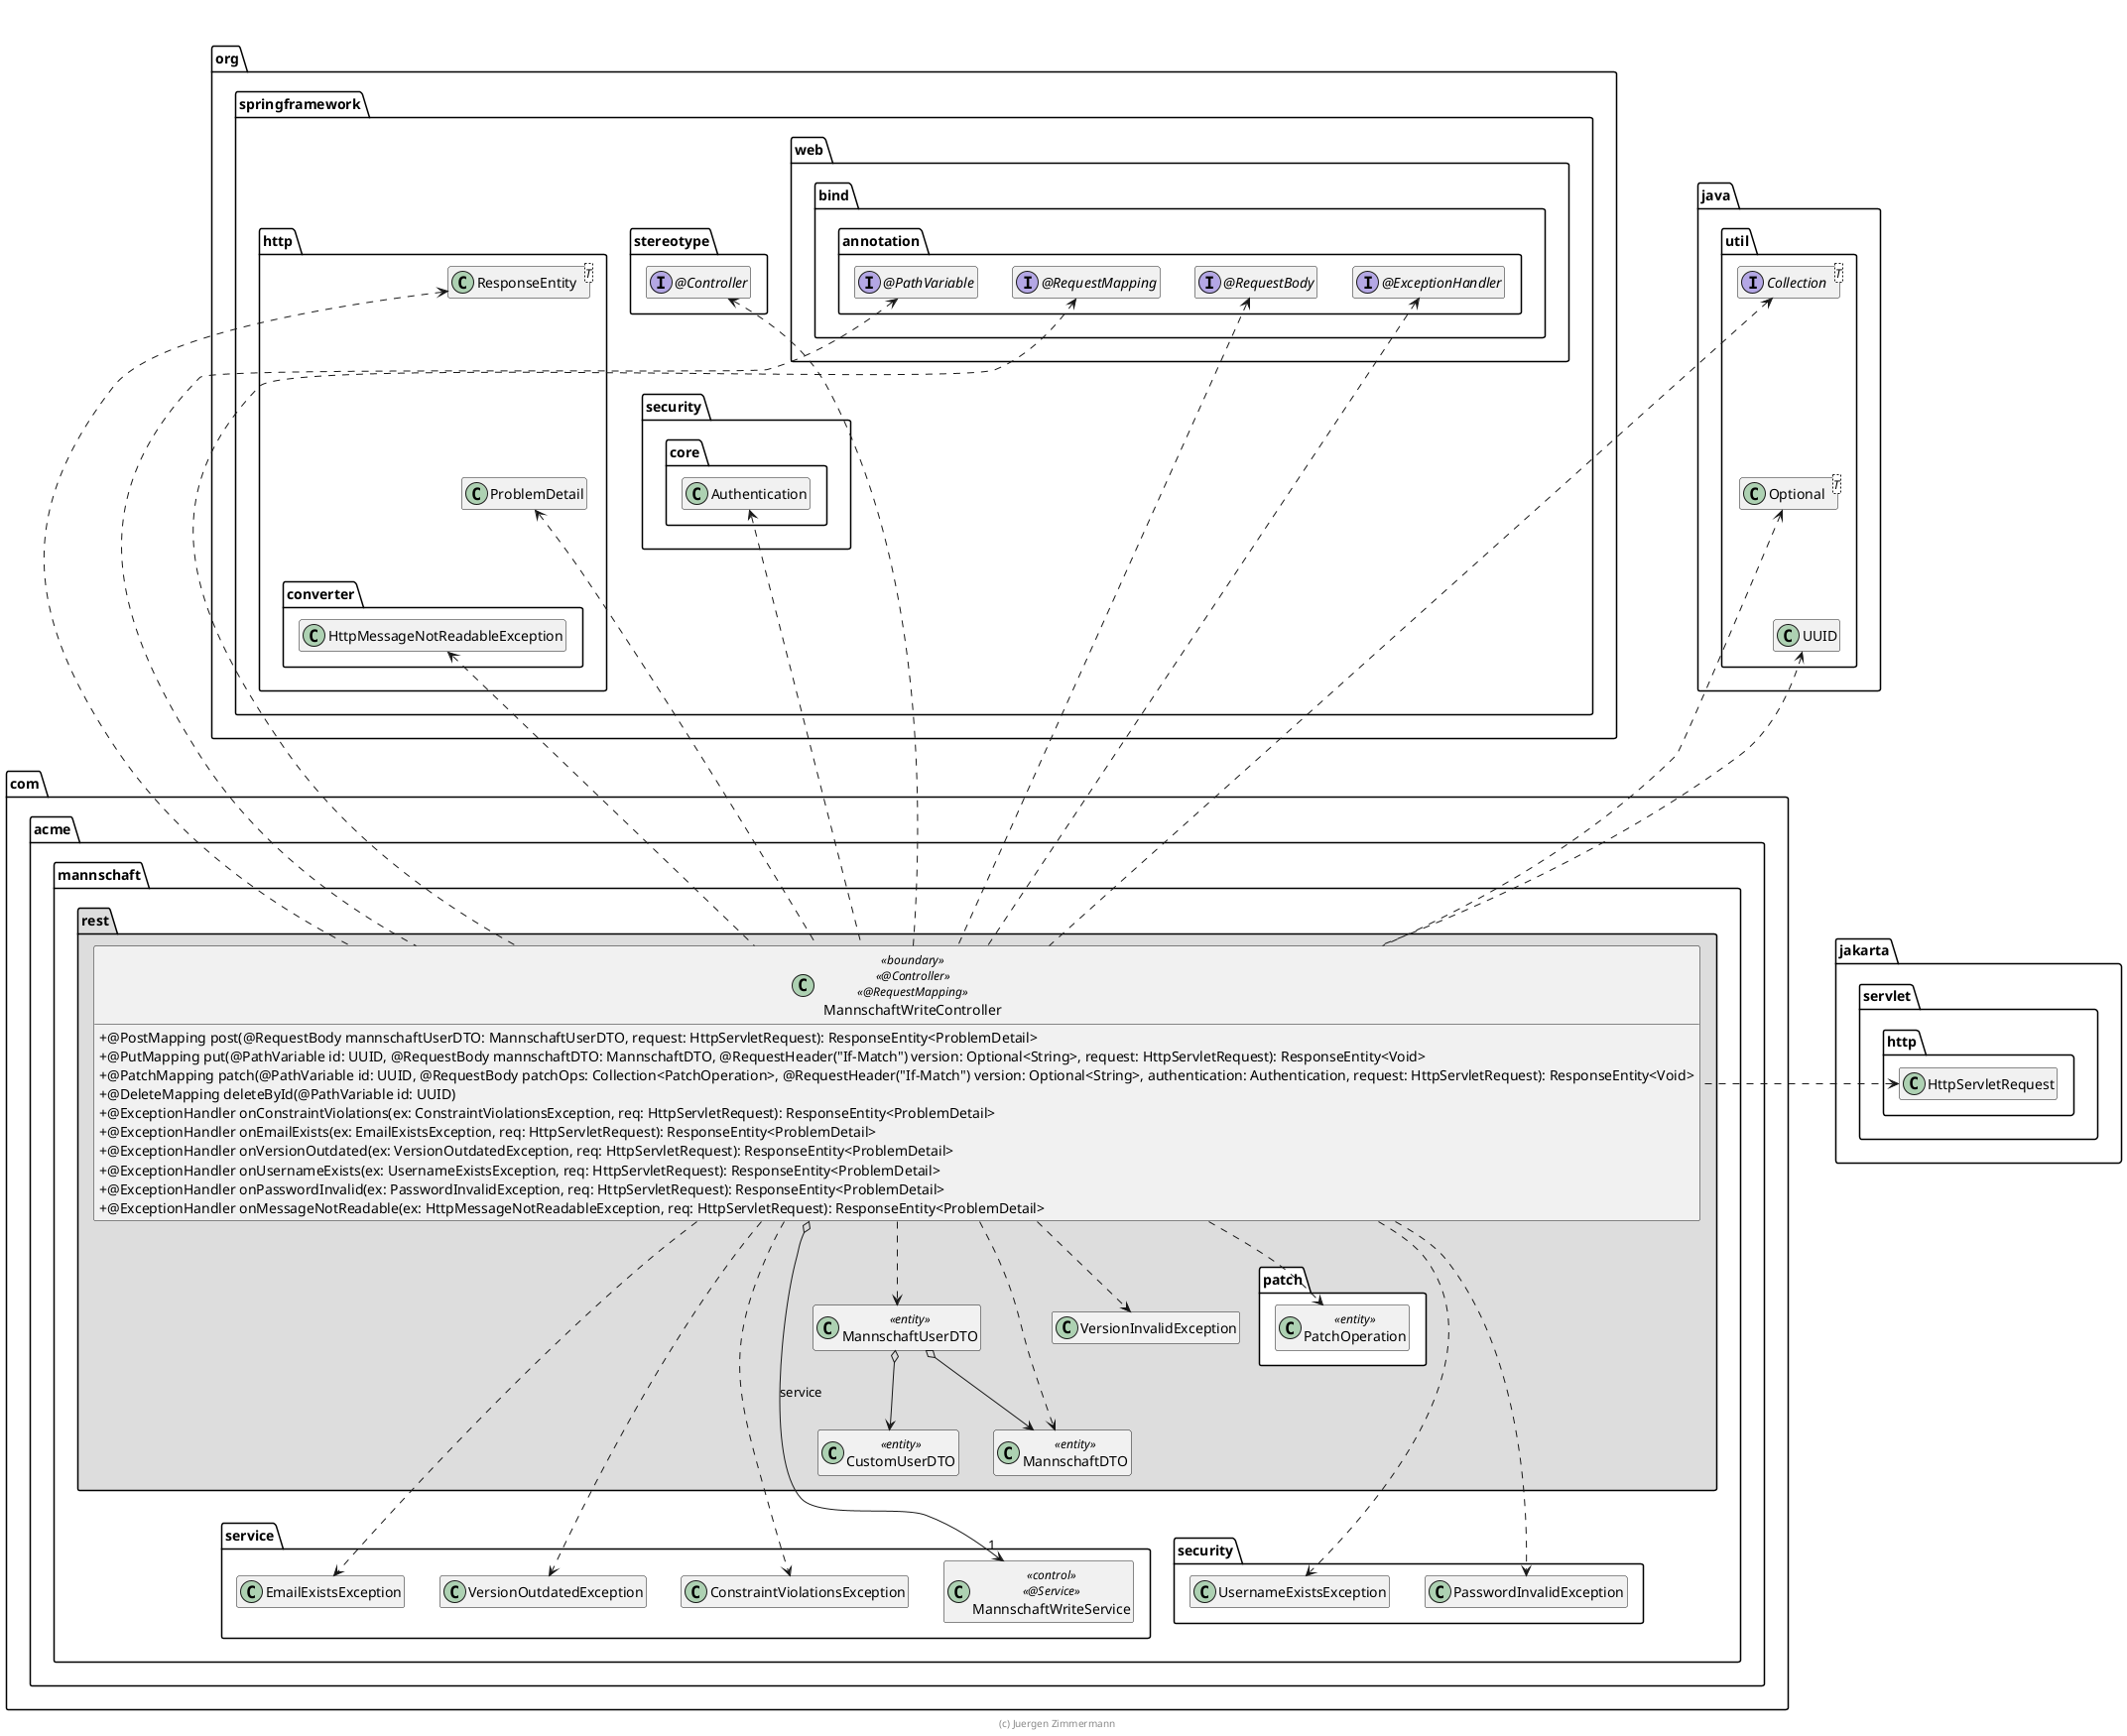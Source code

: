 ' Copyright (C) 2019 - present Juergen Zimmermann, Hochschule Karlsruhe
'
' This program is free software: you can redistribute it and/or modify
' it under the terms of the GNU General Public License as published by
' the Free Software Foundation, either version 3 of the License, or
' (at your option) any later version.
'
' This program is distributed in the hope that it will be useful,
' but WITHOUT ANY WARRANTY; without even the implied warranty of
' MERCHANTABILITY or FITNESS FOR A PARTICULAR PURPOSE.  See the
' GNU General Public License for more details.
'
' You should have received a copy of the GNU General Public License
' along with this program.  If not, see <https://www.gnu.org/licenses/>.
@startuml MannschaftHandler

skinparam classAttributeIconSize 0

package jakarta.servlet.http {
    class HttpServletRequest
}

package org.springframework {
    package stereotype {
        interface "@Controller" as Controller
    }

    package web.bind.annotation {
        interface "@RequestMapping" as RequestMapping
        interface "@PathVariable" as PathVariable
        interface "@RequestBody" as RequestBody
        interface "@ExceptionHandler" as ExceptionHandler

        RequestBody .left[hidden].> Controller
        ExceptionHandler .left[hidden].> Controller
    }

    package http {
        class ResponseEntity<T>
        class ProblemDetail

        package converter {
            class HttpMessageNotReadableException
        }

        ResponseEntity .[hidden].> ProblemDetail
        ResponseEntity .left[hidden].> Controller
        ProblemDetail .[hidden].> HttpMessageNotReadableException
    }

    package security.core {
        class Authentication

        ProblemDetail .right[hidden].> Authentication
    }
}

package java.util {
    interface Collection<T>
    class UUID
    class Optional<T>

    Collection .[hidden].> Optional
    Optional .[hidden].> UUID
    HttpServletRequest .up[hidden].> UUID
}

package com.acme.mannschaft {
    package service {
        class MannschaftWriteService << control >> << @Service >>

        class ConstraintViolationsException
        class EmailExistsException
        class VersionOutdatedException
    }

    package security {
        class UsernameExistsException
        class PasswordInvalidException
    }

    package rest #DDDDDD {
        package patch #FFFFFF {
            class PatchOperation <<entity>>
        }

        class MannschaftDTO <<entity>>
        class CustomUserDTO <<entity>>
        class MannschaftUserDTO <<entity>>
        MannschaftUserDTO o--> MannschaftDTO
        MannschaftUserDTO o--> CustomUserDTO
        MannschaftDTO .[hidden].> UUID
        MannschaftDTO .[hidden].> MannschaftWriteService

        class VersionInvalidException

        class MannschaftWriteController << boundary >> << @Controller >> << @RequestMapping >> {
            + @PostMapping post(@RequestBody mannschaftUserDTO: MannschaftUserDTO, request: HttpServletRequest): ResponseEntity<ProblemDetail>
            + @PutMapping put(@PathVariable id: UUID, @RequestBody mannschaftDTO: MannschaftDTO, @RequestHeader("If-Match") version: Optional<String>, request: HttpServletRequest): ResponseEntity<Void>
            + @PatchMapping patch(@PathVariable id: UUID, @RequestBody patchOps: Collection<PatchOperation>, @RequestHeader("If-Match") version: Optional<String>, authentication: Authentication, request: HttpServletRequest): ResponseEntity<Void>
            + @DeleteMapping deleteById(@PathVariable id: UUID)
            + @ExceptionHandler onConstraintViolations(ex: ConstraintViolationsException, req: HttpServletRequest): ResponseEntity<ProblemDetail>
            + @ExceptionHandler onEmailExists(ex: EmailExistsException, req: HttpServletRequest): ResponseEntity<ProblemDetail>
            + @ExceptionHandler onVersionOutdated(ex: VersionOutdatedException, req: HttpServletRequest): ResponseEntity<ProblemDetail>
            + @ExceptionHandler onUsernameExists(ex: UsernameExistsException, req: HttpServletRequest): ResponseEntity<ProblemDetail>
            + @ExceptionHandler onPasswordInvalid(ex: PasswordInvalidException, req: HttpServletRequest): ResponseEntity<ProblemDetail>
            + @ExceptionHandler onMessageNotReadable(ex: HttpMessageNotReadableException, req: HttpServletRequest): ResponseEntity<ProblemDetail>
        }

        MannschaftWriteController o-right-> "1" MannschaftWriteService : service
        MannschaftWriteController ..> MannschaftUserDTO
        MannschaftWriteController ..> MannschaftDTO
        MannschaftWriteController .up.> UUID
        MannschaftWriteController .up.> Optional
        MannschaftWriteController .up.> Collection
        MannschaftWriteController ..> ConstraintViolationsException
        MannschaftWriteController ..> EmailExistsException
        MannschaftWriteController ..> VersionOutdatedException
        MannschaftWriteController ..> UsernameExistsException
        MannschaftWriteController ..> PasswordInvalidException
        MannschaftWriteController .up.> HttpMessageNotReadableException
        MannschaftWriteController ..> VersionInvalidException
        MannschaftWriteController ..> PatchOperation

        MannschaftWriteController .up.> HttpServletRequest
        MannschaftWriteController .up.> ResponseEntity
        MannschaftWriteController .up.> Authentication
        MannschaftWriteController .up.> ProblemDetail

        MannschaftWriteController .up.> Controller
        MannschaftWriteController .up.> RequestMapping
        MannschaftWriteController .up.> PathVariable
        MannschaftWriteController .up.> RequestBody
        MannschaftWriteController .up.> ExceptionHandler

        MannschaftDTO .[hidden].> UsernameExistsException
    }
}

hide empty members

footer (c) Juergen Zimmermann

@enduml
